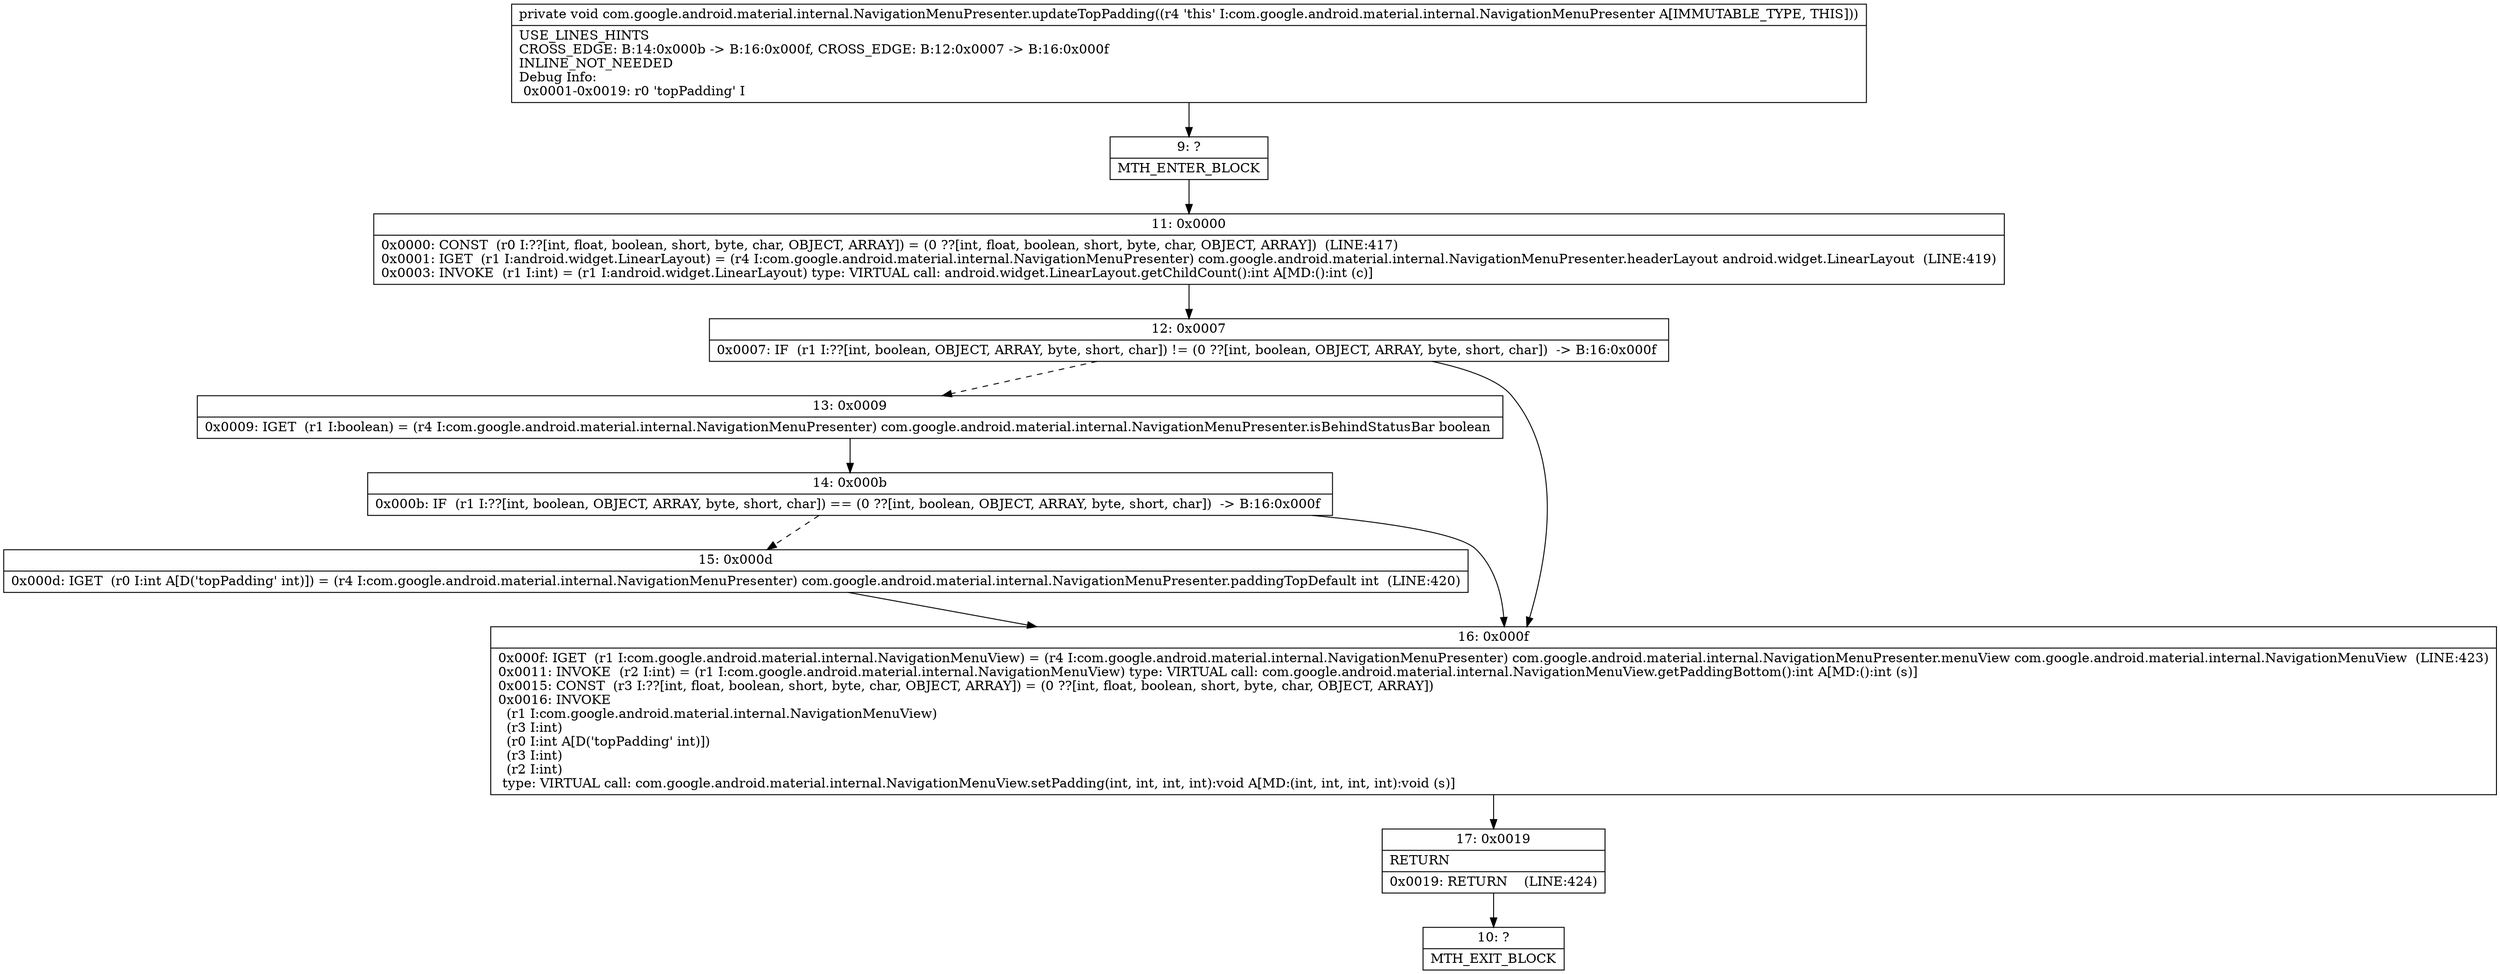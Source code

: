digraph "CFG forcom.google.android.material.internal.NavigationMenuPresenter.updateTopPadding()V" {
Node_9 [shape=record,label="{9\:\ ?|MTH_ENTER_BLOCK\l}"];
Node_11 [shape=record,label="{11\:\ 0x0000|0x0000: CONST  (r0 I:??[int, float, boolean, short, byte, char, OBJECT, ARRAY]) = (0 ??[int, float, boolean, short, byte, char, OBJECT, ARRAY])  (LINE:417)\l0x0001: IGET  (r1 I:android.widget.LinearLayout) = (r4 I:com.google.android.material.internal.NavigationMenuPresenter) com.google.android.material.internal.NavigationMenuPresenter.headerLayout android.widget.LinearLayout  (LINE:419)\l0x0003: INVOKE  (r1 I:int) = (r1 I:android.widget.LinearLayout) type: VIRTUAL call: android.widget.LinearLayout.getChildCount():int A[MD:():int (c)]\l}"];
Node_12 [shape=record,label="{12\:\ 0x0007|0x0007: IF  (r1 I:??[int, boolean, OBJECT, ARRAY, byte, short, char]) != (0 ??[int, boolean, OBJECT, ARRAY, byte, short, char])  \-\> B:16:0x000f \l}"];
Node_13 [shape=record,label="{13\:\ 0x0009|0x0009: IGET  (r1 I:boolean) = (r4 I:com.google.android.material.internal.NavigationMenuPresenter) com.google.android.material.internal.NavigationMenuPresenter.isBehindStatusBar boolean \l}"];
Node_14 [shape=record,label="{14\:\ 0x000b|0x000b: IF  (r1 I:??[int, boolean, OBJECT, ARRAY, byte, short, char]) == (0 ??[int, boolean, OBJECT, ARRAY, byte, short, char])  \-\> B:16:0x000f \l}"];
Node_15 [shape=record,label="{15\:\ 0x000d|0x000d: IGET  (r0 I:int A[D('topPadding' int)]) = (r4 I:com.google.android.material.internal.NavigationMenuPresenter) com.google.android.material.internal.NavigationMenuPresenter.paddingTopDefault int  (LINE:420)\l}"];
Node_16 [shape=record,label="{16\:\ 0x000f|0x000f: IGET  (r1 I:com.google.android.material.internal.NavigationMenuView) = (r4 I:com.google.android.material.internal.NavigationMenuPresenter) com.google.android.material.internal.NavigationMenuPresenter.menuView com.google.android.material.internal.NavigationMenuView  (LINE:423)\l0x0011: INVOKE  (r2 I:int) = (r1 I:com.google.android.material.internal.NavigationMenuView) type: VIRTUAL call: com.google.android.material.internal.NavigationMenuView.getPaddingBottom():int A[MD:():int (s)]\l0x0015: CONST  (r3 I:??[int, float, boolean, short, byte, char, OBJECT, ARRAY]) = (0 ??[int, float, boolean, short, byte, char, OBJECT, ARRAY]) \l0x0016: INVOKE  \l  (r1 I:com.google.android.material.internal.NavigationMenuView)\l  (r3 I:int)\l  (r0 I:int A[D('topPadding' int)])\l  (r3 I:int)\l  (r2 I:int)\l type: VIRTUAL call: com.google.android.material.internal.NavigationMenuView.setPadding(int, int, int, int):void A[MD:(int, int, int, int):void (s)]\l}"];
Node_17 [shape=record,label="{17\:\ 0x0019|RETURN\l|0x0019: RETURN    (LINE:424)\l}"];
Node_10 [shape=record,label="{10\:\ ?|MTH_EXIT_BLOCK\l}"];
MethodNode[shape=record,label="{private void com.google.android.material.internal.NavigationMenuPresenter.updateTopPadding((r4 'this' I:com.google.android.material.internal.NavigationMenuPresenter A[IMMUTABLE_TYPE, THIS]))  | USE_LINES_HINTS\lCROSS_EDGE: B:14:0x000b \-\> B:16:0x000f, CROSS_EDGE: B:12:0x0007 \-\> B:16:0x000f\lINLINE_NOT_NEEDED\lDebug Info:\l  0x0001\-0x0019: r0 'topPadding' I\l}"];
MethodNode -> Node_9;Node_9 -> Node_11;
Node_11 -> Node_12;
Node_12 -> Node_13[style=dashed];
Node_12 -> Node_16;
Node_13 -> Node_14;
Node_14 -> Node_15[style=dashed];
Node_14 -> Node_16;
Node_15 -> Node_16;
Node_16 -> Node_17;
Node_17 -> Node_10;
}

